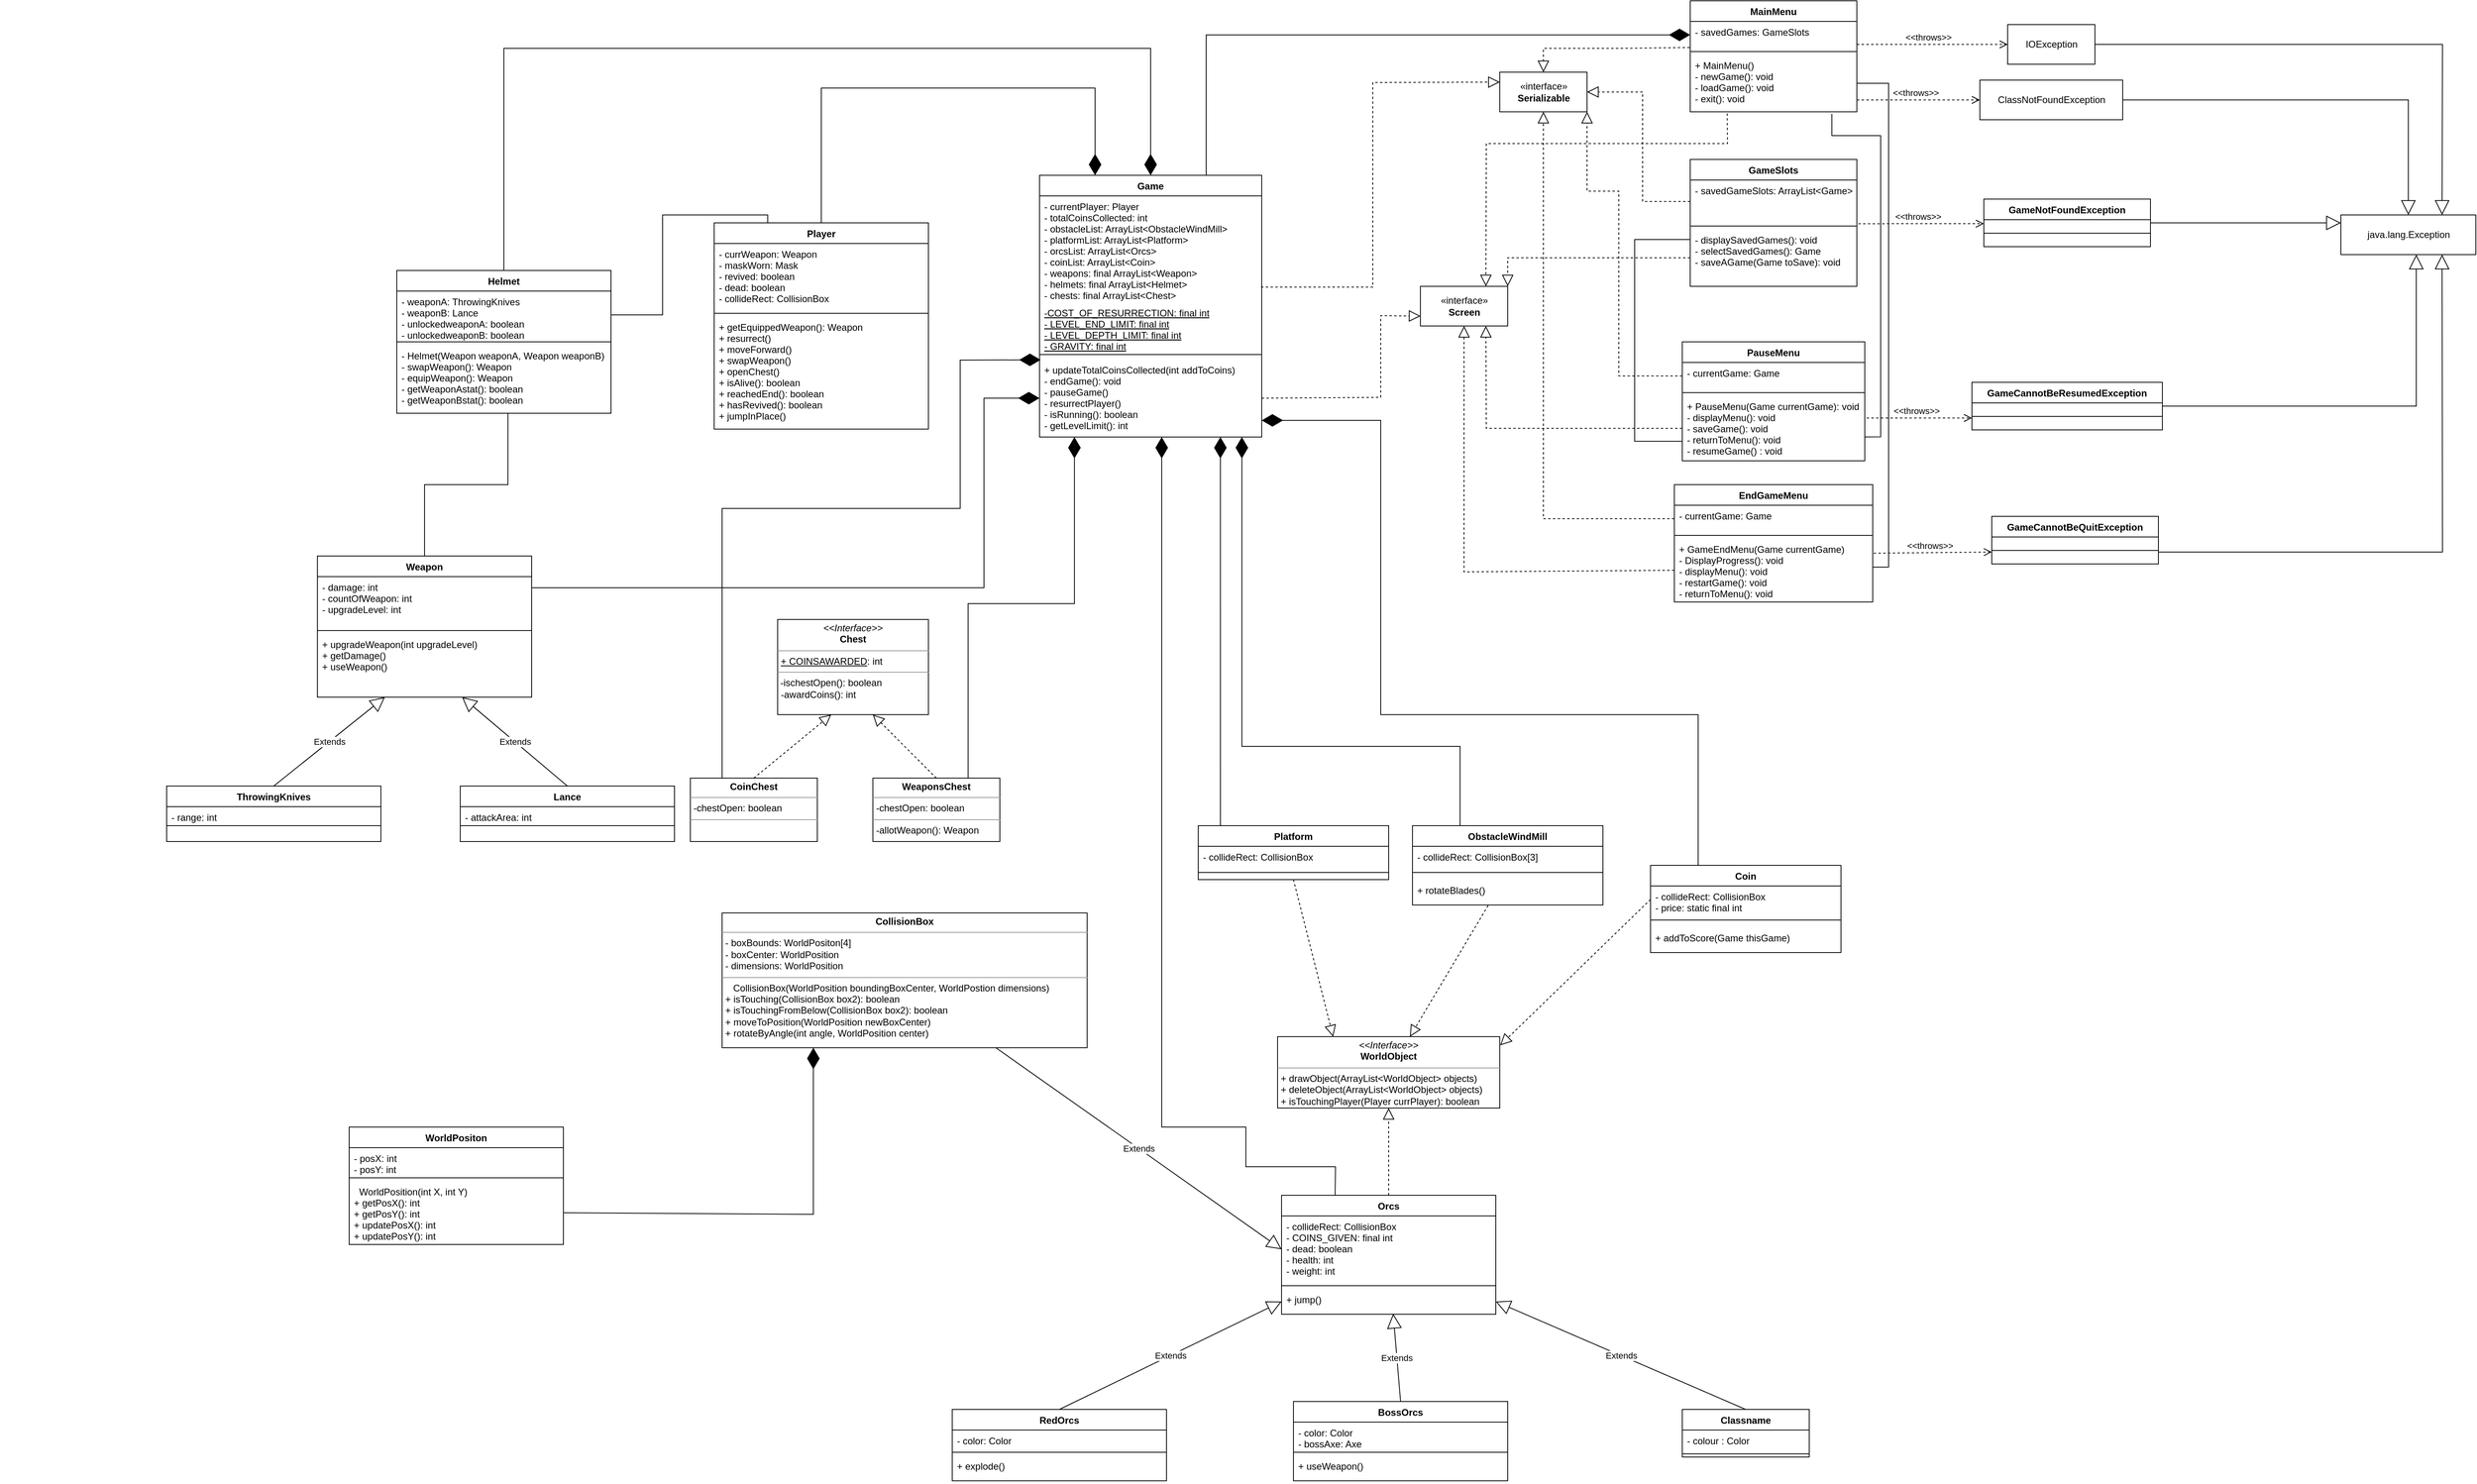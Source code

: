 <mxfile version="15.8.3" type="github">
  <diagram id="gX0NP72L9NF0O32XfgGe" name="Page-1">
    <mxGraphModel dx="5430" dy="1028" grid="1" gridSize="10" guides="1" tooltips="1" connect="1" arrows="1" fold="1" page="1" pageScale="1" pageWidth="3300" pageHeight="4681" math="0" shadow="0">
      <root>
        <mxCell id="0" />
        <mxCell id="1" parent="0" />
        <mxCell id="hK0s2O0z6G4P-B0Uy8Qg-1" value="«interface»&lt;br&gt;&lt;b&gt;Serializable&lt;/b&gt;" style="html=1;" parent="1" vertex="1">
          <mxGeometry x="1850" y="310" width="110" height="50" as="geometry" />
        </mxCell>
        <mxCell id="hK0s2O0z6G4P-B0Uy8Qg-2" value="MainMenu" style="swimlane;fontStyle=1;align=center;verticalAlign=top;childLayout=stackLayout;horizontal=1;startSize=26;horizontalStack=0;resizeParent=1;resizeParentMax=0;resizeLast=0;collapsible=1;marginBottom=0;" parent="1" vertex="1">
          <mxGeometry x="2090" y="220" width="210" height="140" as="geometry" />
        </mxCell>
        <mxCell id="hK0s2O0z6G4P-B0Uy8Qg-3" value="- savedGames: GameSlots" style="text;strokeColor=none;fillColor=none;align=left;verticalAlign=top;spacingLeft=4;spacingRight=4;overflow=hidden;rotatable=0;points=[[0,0.5],[1,0.5]];portConstraint=eastwest;" parent="hK0s2O0z6G4P-B0Uy8Qg-2" vertex="1">
          <mxGeometry y="26" width="210" height="34" as="geometry" />
        </mxCell>
        <mxCell id="hK0s2O0z6G4P-B0Uy8Qg-4" value="" style="line;strokeWidth=1;fillColor=none;align=left;verticalAlign=middle;spacingTop=-1;spacingLeft=3;spacingRight=3;rotatable=0;labelPosition=right;points=[];portConstraint=eastwest;" parent="hK0s2O0z6G4P-B0Uy8Qg-2" vertex="1">
          <mxGeometry y="60" width="210" height="8" as="geometry" />
        </mxCell>
        <mxCell id="hK0s2O0z6G4P-B0Uy8Qg-5" value="+ MainMenu()&#xa;- newGame(): void&#xa;- loadGame(): void&#xa;- exit(): void" style="text;strokeColor=none;fillColor=none;align=left;verticalAlign=top;spacingLeft=4;spacingRight=4;overflow=hidden;rotatable=0;points=[[0,0.5],[1,0.5]];portConstraint=eastwest;" parent="hK0s2O0z6G4P-B0Uy8Qg-2" vertex="1">
          <mxGeometry y="68" width="210" height="72" as="geometry" />
        </mxCell>
        <mxCell id="vOEEPBtdWCrj8-D4H_Gn-2" value="Game" style="swimlane;fontStyle=1;align=center;verticalAlign=top;childLayout=stackLayout;horizontal=1;startSize=26;horizontalStack=0;resizeParent=1;resizeParentMax=0;resizeLast=0;collapsible=1;marginBottom=0;" parent="1" vertex="1">
          <mxGeometry x="1270" y="440" width="280" height="330" as="geometry" />
        </mxCell>
        <mxCell id="vOEEPBtdWCrj8-D4H_Gn-3" value="- currentPlayer: Player&#xa;- totalCoinsCollected: int&#xa;- obstacleList: ArrayList&lt;ObstacleWindMill&gt;&#xa;- platformList: ArrayList&lt;Platform&gt;&#xa;- orcsList: ArrayList&lt;Orcs&gt;&#xa;- coinList: ArrayList&lt;Coin&gt;&#xa;- weapons: final ArrayList&lt;Weapon&gt;&#xa;- helmets: final ArrayList&lt;Helmet&gt;&#xa;- chests: final ArrayList&lt;Chest&gt;&#xa;&#xa;" style="text;strokeColor=none;fillColor=none;align=left;verticalAlign=top;spacingLeft=4;spacingRight=4;overflow=hidden;rotatable=0;points=[[0,0.5],[1,0.5]];portConstraint=eastwest;" parent="vOEEPBtdWCrj8-D4H_Gn-2" vertex="1">
          <mxGeometry y="26" width="280" height="134" as="geometry" />
        </mxCell>
        <mxCell id="LWtzihFS2XLVeP94KqWB-3" value="-COST_OF_RESURRECTION: final int&#xa;- LEVEL_END_LIMIT: final int&#xa;- LEVEL_DEPTH_LIMIT: final int&#xa;- GRAVITY: final int&#xa;" style="text;strokeColor=none;fillColor=none;align=left;verticalAlign=top;spacingLeft=4;spacingRight=4;overflow=hidden;rotatable=0;points=[[0,0.5],[1,0.5]];portConstraint=eastwest;fontStyle=4" vertex="1" parent="vOEEPBtdWCrj8-D4H_Gn-2">
          <mxGeometry y="160" width="280" height="60" as="geometry" />
        </mxCell>
        <mxCell id="vOEEPBtdWCrj8-D4H_Gn-4" value="" style="line;strokeWidth=1;fillColor=none;align=left;verticalAlign=middle;spacingTop=-1;spacingLeft=3;spacingRight=3;rotatable=0;labelPosition=right;points=[];portConstraint=eastwest;" parent="vOEEPBtdWCrj8-D4H_Gn-2" vertex="1">
          <mxGeometry y="220" width="280" height="12" as="geometry" />
        </mxCell>
        <mxCell id="vOEEPBtdWCrj8-D4H_Gn-5" value="+ updateTotalCoinsCollected(int addToCoins)&#xa;- endGame(): void&#xa;- pauseGame()&#xa;- resurrectPlayer()&#xa;- isRunning(): boolean&#xa;- getLevelLimit(): int" style="text;strokeColor=none;fillColor=none;align=left;verticalAlign=top;spacingLeft=4;spacingRight=4;overflow=hidden;rotatable=0;points=[[0,0.5],[1,0.5]];portConstraint=eastwest;" parent="vOEEPBtdWCrj8-D4H_Gn-2" vertex="1">
          <mxGeometry y="232" width="280" height="98" as="geometry" />
        </mxCell>
        <mxCell id="vOEEPBtdWCrj8-D4H_Gn-6" value="Player" style="swimlane;fontStyle=1;align=center;verticalAlign=top;childLayout=stackLayout;horizontal=1;startSize=26;horizontalStack=0;resizeParent=1;resizeParentMax=0;resizeLast=0;collapsible=1;marginBottom=0;" parent="1" vertex="1">
          <mxGeometry x="860" y="500" width="270" height="260" as="geometry" />
        </mxCell>
        <mxCell id="vOEEPBtdWCrj8-D4H_Gn-7" value="- currWeapon: Weapon&#xa;- maskWorn: Mask&#xa;- revived: boolean&#xa;- dead: boolean&#xa;- collideRect: CollisionBox" style="text;strokeColor=none;fillColor=none;align=left;verticalAlign=top;spacingLeft=4;spacingRight=4;overflow=hidden;rotatable=0;points=[[0,0.5],[1,0.5]];portConstraint=eastwest;" parent="vOEEPBtdWCrj8-D4H_Gn-6" vertex="1">
          <mxGeometry y="26" width="270" height="84" as="geometry" />
        </mxCell>
        <mxCell id="vOEEPBtdWCrj8-D4H_Gn-8" value="" style="line;strokeWidth=1;fillColor=none;align=left;verticalAlign=middle;spacingTop=-1;spacingLeft=3;spacingRight=3;rotatable=0;labelPosition=right;points=[];portConstraint=eastwest;" parent="vOEEPBtdWCrj8-D4H_Gn-6" vertex="1">
          <mxGeometry y="110" width="270" height="8" as="geometry" />
        </mxCell>
        <mxCell id="vOEEPBtdWCrj8-D4H_Gn-9" value="+ getEquippedWeapon(): Weapon&#xa;+ resurrect()&#xa;+ moveForward()&#xa;+ swapWeapon()&#xa;+ openChest()&#xa;+ isAlive(): boolean&#xa;+ reachedEnd(): boolean&#xa;+ hasRevived(): boolean&#xa;+ jumpInPlace()" style="text;strokeColor=none;fillColor=none;align=left;verticalAlign=top;spacingLeft=4;spacingRight=4;overflow=hidden;rotatable=0;points=[[0,0.5],[1,0.5]];portConstraint=eastwest;" parent="vOEEPBtdWCrj8-D4H_Gn-6" vertex="1">
          <mxGeometry y="118" width="270" height="142" as="geometry" />
        </mxCell>
        <mxCell id="vOEEPBtdWCrj8-D4H_Gn-15" value="GameSlots" style="swimlane;fontStyle=1;align=center;verticalAlign=top;childLayout=stackLayout;horizontal=1;startSize=26;horizontalStack=0;resizeParent=1;resizeParentMax=0;resizeLast=0;collapsible=1;marginBottom=0;" parent="1" vertex="1">
          <mxGeometry x="2090" y="420" width="210" height="160" as="geometry" />
        </mxCell>
        <mxCell id="vOEEPBtdWCrj8-D4H_Gn-16" value="- savedGameSlots: ArrayList&lt;Game&gt;" style="text;strokeColor=none;fillColor=none;align=left;verticalAlign=top;spacingLeft=4;spacingRight=4;overflow=hidden;rotatable=0;points=[[0,0.5],[1,0.5]];portConstraint=eastwest;" parent="vOEEPBtdWCrj8-D4H_Gn-15" vertex="1">
          <mxGeometry y="26" width="210" height="54" as="geometry" />
        </mxCell>
        <mxCell id="vOEEPBtdWCrj8-D4H_Gn-17" value="" style="line;strokeWidth=1;fillColor=none;align=left;verticalAlign=middle;spacingTop=-1;spacingLeft=3;spacingRight=3;rotatable=0;labelPosition=right;points=[];portConstraint=eastwest;" parent="vOEEPBtdWCrj8-D4H_Gn-15" vertex="1">
          <mxGeometry y="80" width="210" height="8" as="geometry" />
        </mxCell>
        <mxCell id="vOEEPBtdWCrj8-D4H_Gn-18" value="- displaySavedGames(): void&#xa;- selectSavedGames(): Game&#xa;- saveAGame(Game toSave): void&#xa;" style="text;strokeColor=none;fillColor=none;align=left;verticalAlign=top;spacingLeft=4;spacingRight=4;overflow=hidden;rotatable=0;points=[[0,0.5],[1,0.5]];portConstraint=eastwest;" parent="vOEEPBtdWCrj8-D4H_Gn-15" vertex="1">
          <mxGeometry y="88" width="210" height="72" as="geometry" />
        </mxCell>
        <mxCell id="vOEEPBtdWCrj8-D4H_Gn-20" value="PauseMenu" style="swimlane;fontStyle=1;align=center;verticalAlign=top;childLayout=stackLayout;horizontal=1;startSize=26;horizontalStack=0;resizeParent=1;resizeParentMax=0;resizeLast=0;collapsible=1;marginBottom=0;" parent="1" vertex="1">
          <mxGeometry x="2080" y="650" width="230" height="150" as="geometry" />
        </mxCell>
        <mxCell id="vOEEPBtdWCrj8-D4H_Gn-21" value="- currentGame: Game" style="text;strokeColor=none;fillColor=none;align=left;verticalAlign=top;spacingLeft=4;spacingRight=4;overflow=hidden;rotatable=0;points=[[0,0.5],[1,0.5]];portConstraint=eastwest;" parent="vOEEPBtdWCrj8-D4H_Gn-20" vertex="1">
          <mxGeometry y="26" width="230" height="34" as="geometry" />
        </mxCell>
        <mxCell id="vOEEPBtdWCrj8-D4H_Gn-22" value="" style="line;strokeWidth=1;fillColor=none;align=left;verticalAlign=middle;spacingTop=-1;spacingLeft=3;spacingRight=3;rotatable=0;labelPosition=right;points=[];portConstraint=eastwest;" parent="vOEEPBtdWCrj8-D4H_Gn-20" vertex="1">
          <mxGeometry y="60" width="230" height="8" as="geometry" />
        </mxCell>
        <mxCell id="vOEEPBtdWCrj8-D4H_Gn-23" value="+ PauseMenu(Game currentGame): void&#xa;- displayMenu(): void&#xa;- saveGame(): void&#xa;- returnToMenu(): void&#xa;- resumeGame() : void" style="text;strokeColor=none;fillColor=none;align=left;verticalAlign=top;spacingLeft=4;spacingRight=4;overflow=hidden;rotatable=0;points=[[0,0.5],[1,0.5]];portConstraint=eastwest;" parent="vOEEPBtdWCrj8-D4H_Gn-20" vertex="1">
          <mxGeometry y="68" width="230" height="82" as="geometry" />
        </mxCell>
        <mxCell id="vOEEPBtdWCrj8-D4H_Gn-24" value="Helmet" style="swimlane;fontStyle=1;align=center;verticalAlign=top;childLayout=stackLayout;horizontal=1;startSize=26;horizontalStack=0;resizeParent=1;resizeParentMax=0;resizeLast=0;collapsible=1;marginBottom=0;" parent="1" vertex="1">
          <mxGeometry x="460" y="560" width="270" height="180" as="geometry" />
        </mxCell>
        <mxCell id="vOEEPBtdWCrj8-D4H_Gn-25" value="- weaponA: ThrowingKnives&#xa;- weaponB: Lance&#xa;- unlockedweaponA: boolean&#xa;- unlockedweaponB: boolean" style="text;strokeColor=none;fillColor=none;align=left;verticalAlign=top;spacingLeft=4;spacingRight=4;overflow=hidden;rotatable=0;points=[[0,0.5],[1,0.5]];portConstraint=eastwest;" parent="vOEEPBtdWCrj8-D4H_Gn-24" vertex="1">
          <mxGeometry y="26" width="270" height="60" as="geometry" />
        </mxCell>
        <mxCell id="vOEEPBtdWCrj8-D4H_Gn-26" value="" style="line;strokeWidth=1;fillColor=none;align=left;verticalAlign=middle;spacingTop=-1;spacingLeft=3;spacingRight=3;rotatable=0;labelPosition=right;points=[];portConstraint=eastwest;" parent="vOEEPBtdWCrj8-D4H_Gn-24" vertex="1">
          <mxGeometry y="86" width="270" height="8" as="geometry" />
        </mxCell>
        <mxCell id="vOEEPBtdWCrj8-D4H_Gn-27" value="- Helmet(Weapon weaponA, Weapon weaponB)&#xa;- swapWeapon(): Weapon&#xa;- equipWeapon(): Weapon&#xa;- getWeaponAstat(): boolean&#xa;- getWeaponBstat(): boolean&#xa;" style="text;strokeColor=none;fillColor=none;align=left;verticalAlign=top;spacingLeft=4;spacingRight=4;overflow=hidden;rotatable=0;points=[[0,0.5],[1,0.5]];portConstraint=eastwest;" parent="vOEEPBtdWCrj8-D4H_Gn-24" vertex="1">
          <mxGeometry y="94" width="270" height="86" as="geometry" />
        </mxCell>
        <mxCell id="x3uX6tjqPAJb4ptlxCma-48" value="" style="group" parent="1" vertex="1" connectable="0">
          <mxGeometry x="1760" y="1050" width="1160" height="1036" as="geometry" />
        </mxCell>
        <mxCell id="x3uX6tjqPAJb4ptlxCma-54" value="EndGameMenu" style="swimlane;fontStyle=1;align=center;verticalAlign=top;childLayout=stackLayout;horizontal=1;startSize=26;horizontalStack=0;resizeParent=1;resizeParentMax=0;resizeLast=0;collapsible=1;marginBottom=0;" parent="x3uX6tjqPAJb4ptlxCma-48" vertex="1">
          <mxGeometry x="310" y="-220" width="250" height="148" as="geometry" />
        </mxCell>
        <mxCell id="x3uX6tjqPAJb4ptlxCma-55" value="- currentGame: Game" style="text;strokeColor=none;fillColor=none;align=left;verticalAlign=top;spacingLeft=4;spacingRight=4;overflow=hidden;rotatable=0;points=[[0,0.5],[1,0.5]];portConstraint=eastwest;" parent="x3uX6tjqPAJb4ptlxCma-54" vertex="1">
          <mxGeometry y="26" width="250" height="34" as="geometry" />
        </mxCell>
        <mxCell id="x3uX6tjqPAJb4ptlxCma-56" value="" style="line;strokeWidth=1;fillColor=none;align=left;verticalAlign=middle;spacingTop=-1;spacingLeft=3;spacingRight=3;rotatable=0;labelPosition=right;points=[];portConstraint=eastwest;" parent="x3uX6tjqPAJb4ptlxCma-54" vertex="1">
          <mxGeometry y="60" width="250" height="8" as="geometry" />
        </mxCell>
        <mxCell id="x3uX6tjqPAJb4ptlxCma-57" value="+ GameEndMenu(Game currentGame)&#xa;- DisplayProgress(): void&#xa;- displayMenu(): void&#xa;- restartGame(): void&#xa;- returnToMenu(): void&#xa;" style="text;strokeColor=none;fillColor=none;align=left;verticalAlign=top;spacingLeft=4;spacingRight=4;overflow=hidden;rotatable=0;points=[[0,0.5],[1,0.5]];portConstraint=eastwest;" parent="x3uX6tjqPAJb4ptlxCma-54" vertex="1">
          <mxGeometry y="68" width="250" height="80" as="geometry" />
        </mxCell>
        <mxCell id="6ModIIwXUPOdRBtdrD3C-8" value="GameCannotBeQuitException" style="swimlane;fontStyle=1;align=center;verticalAlign=top;childLayout=stackLayout;horizontal=1;startSize=26;horizontalStack=0;resizeParent=1;resizeParentMax=0;resizeLast=0;collapsible=1;marginBottom=0;" parent="x3uX6tjqPAJb4ptlxCma-48" vertex="1">
          <mxGeometry x="710" y="-180" width="210" height="60" as="geometry" />
        </mxCell>
        <mxCell id="6ModIIwXUPOdRBtdrD3C-9" value="" style="line;strokeWidth=1;fillColor=none;align=left;verticalAlign=middle;spacingTop=-1;spacingLeft=3;spacingRight=3;rotatable=0;labelPosition=right;points=[];portConstraint=eastwest;" parent="6ModIIwXUPOdRBtdrD3C-8" vertex="1">
          <mxGeometry y="26" width="210" height="34" as="geometry" />
        </mxCell>
        <mxCell id="6ModIIwXUPOdRBtdrD3C-51" value="&amp;lt;&amp;lt;throws&amp;gt;&amp;gt;" style="html=1;verticalAlign=bottom;endArrow=open;dashed=1;endSize=8;rounded=0;exitX=1.005;exitY=0.231;exitDx=0;exitDy=0;exitPerimeter=0;entryX=0;entryY=0.75;entryDx=0;entryDy=0;" parent="x3uX6tjqPAJb4ptlxCma-48" source="x3uX6tjqPAJb4ptlxCma-57" target="6ModIIwXUPOdRBtdrD3C-8" edge="1">
          <mxGeometry x="-0.053" relative="1" as="geometry">
            <mxPoint x="562.3" y="-294.038" as="sourcePoint" />
            <mxPoint x="695" y="-294" as="targetPoint" />
            <Array as="points" />
            <mxPoint as="offset" />
          </mxGeometry>
        </mxCell>
        <mxCell id="6ModIIwXUPOdRBtdrD3C-42" value="" style="group" parent="x3uX6tjqPAJb4ptlxCma-48" vertex="1" connectable="0">
          <mxGeometry x="-620" y="216" width="1140" height="350" as="geometry" />
        </mxCell>
        <mxCell id="x3uX6tjqPAJb4ptlxCma-37" value="&lt;p style=&quot;margin: 0px ; margin-top: 4px ; text-align: center&quot;&gt;&lt;i&gt;&amp;lt;&amp;lt;Interface&amp;gt;&amp;gt;&lt;/i&gt;&lt;br&gt;&lt;b&gt;WorldObject&lt;/b&gt;&lt;/p&gt;&lt;hr size=&quot;1&quot;&gt;&lt;p style=&quot;margin: 0px ; margin-left: 4px&quot;&gt;&lt;span&gt;+ drawObject(ArrayList&amp;lt;WorldObject&amp;gt; objects)&lt;/span&gt;&lt;/p&gt;&lt;p style=&quot;margin: 0px ; margin-left: 4px&quot;&gt;&lt;span&gt;+ deleteObject(ArrayList&amp;lt;WorldObject&amp;gt; objects)&lt;/span&gt;&lt;/p&gt;&lt;p style=&quot;margin: 0px ; margin-left: 4px&quot;&gt;&lt;span&gt;+ isTouchingPlayer(Player currPlayer): boolean&lt;/span&gt;&lt;/p&gt;" style="verticalAlign=top;align=left;overflow=fill;fontSize=12;fontFamily=Helvetica;html=1;" parent="6ModIIwXUPOdRBtdrD3C-42" vertex="1">
          <mxGeometry x="430" y="260" width="280" height="90" as="geometry" />
        </mxCell>
        <mxCell id="6ModIIwXUPOdRBtdrD3C-21" value="" style="endArrow=block;dashed=1;endFill=0;endSize=12;html=1;rounded=0;exitX=0.5;exitY=1;exitDx=0;exitDy=0;entryX=0.25;entryY=0;entryDx=0;entryDy=0;" parent="6ModIIwXUPOdRBtdrD3C-42" source="x3uX6tjqPAJb4ptlxCma-26" target="x3uX6tjqPAJb4ptlxCma-37" edge="1">
          <mxGeometry width="160" relative="1" as="geometry">
            <mxPoint x="-60" y="-225" as="sourcePoint" />
            <mxPoint x="430" y="260" as="targetPoint" />
            <Array as="points" />
          </mxGeometry>
        </mxCell>
        <mxCell id="6ModIIwXUPOdRBtdrD3C-25" value="" style="endArrow=block;dashed=1;endFill=0;endSize=12;html=1;rounded=0;exitX=0.397;exitY=1.021;exitDx=0;exitDy=0;exitPerimeter=0;" parent="6ModIIwXUPOdRBtdrD3C-42" source="JK8JX9TBD_QUvxRM9hjS-28" target="x3uX6tjqPAJb4ptlxCma-37" edge="1">
          <mxGeometry width="160" relative="1" as="geometry">
            <mxPoint x="690" y="104" as="sourcePoint" />
            <mxPoint x="490" y="-60" as="targetPoint" />
            <Array as="points" />
          </mxGeometry>
        </mxCell>
        <mxCell id="JK8JX9TBD_QUvxRM9hjS-25" value="ObstacleWindMill" style="swimlane;fontStyle=1;align=center;verticalAlign=top;childLayout=stackLayout;horizontal=1;startSize=26;horizontalStack=0;resizeParent=1;resizeParentMax=0;resizeLast=0;collapsible=1;marginBottom=0;" parent="6ModIIwXUPOdRBtdrD3C-42" vertex="1">
          <mxGeometry x="600" y="-6" width="240" height="100" as="geometry">
            <mxRectangle x="330" y="780" width="70" height="26" as="alternateBounds" />
          </mxGeometry>
        </mxCell>
        <mxCell id="JK8JX9TBD_QUvxRM9hjS-26" value="- collideRect: CollisionBox[3] &#xa;" style="text;strokeColor=none;fillColor=none;align=left;verticalAlign=top;spacingLeft=4;spacingRight=4;overflow=hidden;rotatable=0;points=[[0,0.5],[1,0.5]];portConstraint=eastwest;" parent="JK8JX9TBD_QUvxRM9hjS-25" vertex="1">
          <mxGeometry y="26" width="240" height="24" as="geometry" />
        </mxCell>
        <mxCell id="JK8JX9TBD_QUvxRM9hjS-27" value="" style="line;strokeWidth=1;fillColor=none;align=left;verticalAlign=middle;spacingTop=-1;spacingLeft=3;spacingRight=3;rotatable=0;labelPosition=right;points=[];portConstraint=eastwest;" parent="JK8JX9TBD_QUvxRM9hjS-25" vertex="1">
          <mxGeometry y="50" width="240" height="18" as="geometry" />
        </mxCell>
        <mxCell id="JK8JX9TBD_QUvxRM9hjS-28" value="+ rotateBlades()" style="text;strokeColor=none;fillColor=none;align=left;verticalAlign=top;spacingLeft=4;spacingRight=4;overflow=hidden;rotatable=0;points=[[0,0.5],[1,0.5]];portConstraint=eastwest;fontStyle=0" parent="JK8JX9TBD_QUvxRM9hjS-25" vertex="1">
          <mxGeometry y="68" width="240" height="32" as="geometry" />
        </mxCell>
        <mxCell id="x3uX6tjqPAJb4ptlxCma-26" value="Platform" style="swimlane;fontStyle=1;align=center;verticalAlign=top;childLayout=stackLayout;horizontal=1;startSize=26;horizontalStack=0;resizeParent=1;resizeParentMax=0;resizeLast=0;collapsible=1;marginBottom=0;" parent="6ModIIwXUPOdRBtdrD3C-42" vertex="1">
          <mxGeometry x="330" y="-6" width="240" height="68" as="geometry">
            <mxRectangle x="330" y="780" width="70" height="26" as="alternateBounds" />
          </mxGeometry>
        </mxCell>
        <mxCell id="x3uX6tjqPAJb4ptlxCma-27" value="- collideRect: CollisionBox" style="text;strokeColor=none;fillColor=none;align=left;verticalAlign=top;spacingLeft=4;spacingRight=4;overflow=hidden;rotatable=0;points=[[0,0.5],[1,0.5]];portConstraint=eastwest;" parent="x3uX6tjqPAJb4ptlxCma-26" vertex="1">
          <mxGeometry y="26" width="240" height="24" as="geometry" />
        </mxCell>
        <mxCell id="x3uX6tjqPAJb4ptlxCma-28" value="" style="line;strokeWidth=1;fillColor=none;align=left;verticalAlign=middle;spacingTop=-1;spacingLeft=3;spacingRight=3;rotatable=0;labelPosition=right;points=[];portConstraint=eastwest;" parent="x3uX6tjqPAJb4ptlxCma-26" vertex="1">
          <mxGeometry y="50" width="240" height="18" as="geometry" />
        </mxCell>
        <mxCell id="x3uX6tjqPAJb4ptlxCma-23" value="&lt;p style=&quot;margin: 0px ; margin-top: 4px ; text-align: center&quot;&gt;&lt;b&gt;CollisionBox&lt;/b&gt;&lt;/p&gt;&lt;hr size=&quot;1&quot;&gt;&lt;p style=&quot;margin: 0px ; margin-left: 4px&quot;&gt;- boxBounds: WorldPositon[4]&lt;/p&gt;&lt;p style=&quot;margin: 0px ; margin-left: 4px&quot;&gt;- boxCenter: WorldPosition&lt;/p&gt;&lt;p style=&quot;margin: 0px ; margin-left: 4px&quot;&gt;- dimensions: WorldPosition&lt;/p&gt;&lt;hr size=&quot;1&quot;&gt;&lt;p style=&quot;margin: 0px ; margin-left: 4px&quot;&gt;&amp;nbsp; &amp;nbsp;CollisionBox(WorldPosition boundingBoxCenter, WorldPostion dimensions)&lt;/p&gt;&lt;p style=&quot;margin: 0px ; margin-left: 4px&quot;&gt;+ isTouching(CollisionBox box2): boolean&lt;br&gt;&lt;/p&gt;&lt;p style=&quot;margin: 0px ; margin-left: 4px&quot;&gt;+ isTouchingFromBelow(CollisionBox box2): boolean&lt;/p&gt;&lt;p style=&quot;margin: 0px ; margin-left: 4px&quot;&gt;+ moveToPosition(WorldPosition newBoxCenter)&lt;/p&gt;&lt;p style=&quot;margin: 0px ; margin-left: 4px&quot;&gt;+ rotateByAngle(int angle, WorldPosition center)&lt;/p&gt;" style="verticalAlign=top;align=left;overflow=fill;fontSize=12;fontFamily=Helvetica;html=1;" parent="6ModIIwXUPOdRBtdrD3C-42" vertex="1">
          <mxGeometry x="-270" y="104" width="460" height="170" as="geometry" />
        </mxCell>
        <mxCell id="x3uX6tjqPAJb4ptlxCma-42" value="Coin" style="swimlane;fontStyle=1;align=center;verticalAlign=top;childLayout=stackLayout;horizontal=1;startSize=26;horizontalStack=0;resizeParent=1;resizeParentMax=0;resizeLast=0;collapsible=1;marginBottom=0;" parent="6ModIIwXUPOdRBtdrD3C-42" vertex="1">
          <mxGeometry x="900" y="44" width="240" height="110" as="geometry">
            <mxRectangle x="330" y="780" width="70" height="26" as="alternateBounds" />
          </mxGeometry>
        </mxCell>
        <mxCell id="x3uX6tjqPAJb4ptlxCma-43" value="- collideRect: CollisionBox&#xa;- price: static final int" style="text;strokeColor=none;fillColor=none;align=left;verticalAlign=top;spacingLeft=4;spacingRight=4;overflow=hidden;rotatable=0;points=[[0,0.5],[1,0.5]];portConstraint=eastwest;" parent="x3uX6tjqPAJb4ptlxCma-42" vertex="1">
          <mxGeometry y="26" width="240" height="34" as="geometry" />
        </mxCell>
        <mxCell id="x3uX6tjqPAJb4ptlxCma-44" value="" style="line;strokeWidth=1;fillColor=none;align=left;verticalAlign=middle;spacingTop=-1;spacingLeft=3;spacingRight=3;rotatable=0;labelPosition=right;points=[];portConstraint=eastwest;" parent="x3uX6tjqPAJb4ptlxCma-42" vertex="1">
          <mxGeometry y="60" width="240" height="18" as="geometry" />
        </mxCell>
        <mxCell id="x3uX6tjqPAJb4ptlxCma-45" value="+ addToScore(Game thisGame)" style="text;strokeColor=none;fillColor=none;align=left;verticalAlign=top;spacingLeft=4;spacingRight=4;overflow=hidden;rotatable=0;points=[[0,0.5],[1,0.5]];portConstraint=eastwest;fontStyle=0" parent="x3uX6tjqPAJb4ptlxCma-42" vertex="1">
          <mxGeometry y="78" width="240" height="32" as="geometry" />
        </mxCell>
        <mxCell id="6ModIIwXUPOdRBtdrD3C-26" value="" style="endArrow=block;dashed=1;endFill=0;endSize=12;html=1;rounded=0;exitX=0;exitY=0.5;exitDx=0;exitDy=0;entryX=1.002;entryY=0.121;entryDx=0;entryDy=0;entryPerimeter=0;" parent="6ModIIwXUPOdRBtdrD3C-42" source="x3uX6tjqPAJb4ptlxCma-43" target="x3uX6tjqPAJb4ptlxCma-37" edge="1">
          <mxGeometry width="160" relative="1" as="geometry">
            <mxPoint x="445" y="20" as="sourcePoint" />
            <mxPoint x="500" y="-50" as="targetPoint" />
            <Array as="points" />
          </mxGeometry>
        </mxCell>
        <mxCell id="x3uX6tjqPAJb4ptlxCma-10" value="BossOrcs" style="swimlane;fontStyle=1;align=center;verticalAlign=top;childLayout=stackLayout;horizontal=1;startSize=26;horizontalStack=0;resizeParent=1;resizeParentMax=0;resizeLast=0;collapsible=1;marginBottom=0;" parent="x3uX6tjqPAJb4ptlxCma-48" vertex="1">
          <mxGeometry x="-170" y="936" width="270" height="100" as="geometry">
            <mxRectangle x="330" y="780" width="70" height="26" as="alternateBounds" />
          </mxGeometry>
        </mxCell>
        <mxCell id="x3uX6tjqPAJb4ptlxCma-11" value="- color: Color&#xa;- bossAxe: Axe" style="text;strokeColor=none;fillColor=none;align=left;verticalAlign=top;spacingLeft=4;spacingRight=4;overflow=hidden;rotatable=0;points=[[0,0.5],[1,0.5]];portConstraint=eastwest;" parent="x3uX6tjqPAJb4ptlxCma-10" vertex="1">
          <mxGeometry y="26" width="270" height="34" as="geometry" />
        </mxCell>
        <mxCell id="x3uX6tjqPAJb4ptlxCma-12" value="" style="line;strokeWidth=1;fillColor=none;align=left;verticalAlign=middle;spacingTop=-1;spacingLeft=3;spacingRight=3;rotatable=0;labelPosition=right;points=[];portConstraint=eastwest;" parent="x3uX6tjqPAJb4ptlxCma-10" vertex="1">
          <mxGeometry y="60" width="270" height="8" as="geometry" />
        </mxCell>
        <mxCell id="x3uX6tjqPAJb4ptlxCma-13" value="+ useWeapon()" style="text;strokeColor=none;fillColor=none;align=left;verticalAlign=top;spacingLeft=4;spacingRight=4;overflow=hidden;rotatable=0;points=[[0,0.5],[1,0.5]];portConstraint=eastwest;" parent="x3uX6tjqPAJb4ptlxCma-10" vertex="1">
          <mxGeometry y="68" width="270" height="32" as="geometry" />
        </mxCell>
        <mxCell id="x3uX6tjqPAJb4ptlxCma-2" value="RedOrcs" style="swimlane;fontStyle=1;align=center;verticalAlign=top;childLayout=stackLayout;horizontal=1;startSize=26;horizontalStack=0;resizeParent=1;resizeParentMax=0;resizeLast=0;collapsible=1;marginBottom=0;" parent="x3uX6tjqPAJb4ptlxCma-48" vertex="1">
          <mxGeometry x="-600" y="946" width="270" height="90" as="geometry">
            <mxRectangle x="330" y="780" width="70" height="26" as="alternateBounds" />
          </mxGeometry>
        </mxCell>
        <mxCell id="x3uX6tjqPAJb4ptlxCma-3" value="- color: Color" style="text;strokeColor=none;fillColor=none;align=left;verticalAlign=top;spacingLeft=4;spacingRight=4;overflow=hidden;rotatable=0;points=[[0,0.5],[1,0.5]];portConstraint=eastwest;" parent="x3uX6tjqPAJb4ptlxCma-2" vertex="1">
          <mxGeometry y="26" width="270" height="24" as="geometry" />
        </mxCell>
        <mxCell id="x3uX6tjqPAJb4ptlxCma-4" value="" style="line;strokeWidth=1;fillColor=none;align=left;verticalAlign=middle;spacingTop=-1;spacingLeft=3;spacingRight=3;rotatable=0;labelPosition=right;points=[];portConstraint=eastwest;" parent="x3uX6tjqPAJb4ptlxCma-2" vertex="1">
          <mxGeometry y="50" width="270" height="8" as="geometry" />
        </mxCell>
        <mxCell id="x3uX6tjqPAJb4ptlxCma-5" value="+ explode()&#xa;" style="text;strokeColor=none;fillColor=none;align=left;verticalAlign=top;spacingLeft=4;spacingRight=4;overflow=hidden;rotatable=0;points=[[0,0.5],[1,0.5]];portConstraint=eastwest;" parent="x3uX6tjqPAJb4ptlxCma-2" vertex="1">
          <mxGeometry y="58" width="270" height="32" as="geometry" />
        </mxCell>
        <mxCell id="JK8JX9TBD_QUvxRM9hjS-21" value="Orcs" style="swimlane;fontStyle=1;align=center;verticalAlign=top;childLayout=stackLayout;horizontal=1;startSize=26;horizontalStack=0;resizeParent=1;resizeParentMax=0;resizeLast=0;collapsible=1;marginBottom=0;" parent="x3uX6tjqPAJb4ptlxCma-48" vertex="1">
          <mxGeometry x="-185" y="676" width="270" height="150" as="geometry">
            <mxRectangle x="330" y="780" width="70" height="26" as="alternateBounds" />
          </mxGeometry>
        </mxCell>
        <mxCell id="JK8JX9TBD_QUvxRM9hjS-22" value="- collideRect: CollisionBox&#xa;- COINS_GIVEN: final int&#xa;- dead: boolean&#xa;- health: int&#xa;- weight: int" style="text;strokeColor=none;fillColor=none;align=left;verticalAlign=top;spacingLeft=4;spacingRight=4;overflow=hidden;rotatable=0;points=[[0,0.5],[1,0.5]];portConstraint=eastwest;" parent="JK8JX9TBD_QUvxRM9hjS-21" vertex="1">
          <mxGeometry y="26" width="270" height="84" as="geometry" />
        </mxCell>
        <mxCell id="JK8JX9TBD_QUvxRM9hjS-23" value="" style="line;strokeWidth=1;fillColor=none;align=left;verticalAlign=middle;spacingTop=-1;spacingLeft=3;spacingRight=3;rotatable=0;labelPosition=right;points=[];portConstraint=eastwest;" parent="JK8JX9TBD_QUvxRM9hjS-21" vertex="1">
          <mxGeometry y="110" width="270" height="8" as="geometry" />
        </mxCell>
        <mxCell id="JK8JX9TBD_QUvxRM9hjS-24" value="+ jump()" style="text;strokeColor=none;fillColor=none;align=left;verticalAlign=top;spacingLeft=4;spacingRight=4;overflow=hidden;rotatable=0;points=[[0,0.5],[1,0.5]];portConstraint=eastwest;" parent="JK8JX9TBD_QUvxRM9hjS-21" vertex="1">
          <mxGeometry y="118" width="270" height="32" as="geometry" />
        </mxCell>
        <mxCell id="6ModIIwXUPOdRBtdrD3C-24" value="" style="endArrow=block;dashed=1;endFill=0;endSize=12;html=1;rounded=0;exitX=0.5;exitY=0;exitDx=0;exitDy=0;" parent="x3uX6tjqPAJb4ptlxCma-48" source="JK8JX9TBD_QUvxRM9hjS-21" target="x3uX6tjqPAJb4ptlxCma-37" edge="1">
          <mxGeometry width="160" relative="1" as="geometry">
            <mxPoint x="-490" y="226" as="sourcePoint" />
            <mxPoint x="-200" y="156" as="targetPoint" />
            <Array as="points" />
          </mxGeometry>
        </mxCell>
        <mxCell id="7EtVUC5llqpbU8kP2zWz-4" value="Extends" style="endArrow=block;endSize=16;endFill=0;html=1;rounded=0;exitX=0.5;exitY=0;exitDx=0;exitDy=0;entryX=0;entryY=0.5;entryDx=0;entryDy=0;" parent="x3uX6tjqPAJb4ptlxCma-48" source="x3uX6tjqPAJb4ptlxCma-2" target="JK8JX9TBD_QUvxRM9hjS-24" edge="1">
          <mxGeometry width="160" relative="1" as="geometry">
            <mxPoint x="-380" y="896" as="sourcePoint" />
            <mxPoint x="-220" y="896" as="targetPoint" />
          </mxGeometry>
        </mxCell>
        <mxCell id="7EtVUC5llqpbU8kP2zWz-5" value="Extends" style="endArrow=block;endSize=16;endFill=0;html=1;rounded=0;exitX=0.5;exitY=0;exitDx=0;exitDy=0;entryX=0.521;entryY=0.981;entryDx=0;entryDy=0;entryPerimeter=0;" parent="x3uX6tjqPAJb4ptlxCma-48" source="x3uX6tjqPAJb4ptlxCma-10" target="JK8JX9TBD_QUvxRM9hjS-24" edge="1">
          <mxGeometry width="160" relative="1" as="geometry">
            <mxPoint x="-455" y="956" as="sourcePoint" />
            <mxPoint x="-50" y="836" as="targetPoint" />
          </mxGeometry>
        </mxCell>
        <mxCell id="7EtVUC5llqpbU8kP2zWz-6" value="Extends" style="endArrow=block;endSize=16;endFill=0;html=1;rounded=0;exitX=0.5;exitY=0;exitDx=0;exitDy=0;entryX=1;entryY=0.5;entryDx=0;entryDy=0;" parent="x3uX6tjqPAJb4ptlxCma-48" source="7EtVUC5llqpbU8kP2zWz-21" target="JK8JX9TBD_QUvxRM9hjS-24" edge="1">
          <mxGeometry width="160" relative="1" as="geometry">
            <mxPoint x="395" y="944" as="sourcePoint" />
            <mxPoint x="-165" y="830" as="targetPoint" />
          </mxGeometry>
        </mxCell>
        <mxCell id="7EtVUC5llqpbU8kP2zWz-11" value="Extends" style="endArrow=block;endSize=16;endFill=0;html=1;rounded=0;exitX=0.75;exitY=1;exitDx=0;exitDy=0;entryX=0;entryY=0.5;entryDx=0;entryDy=0;" parent="x3uX6tjqPAJb4ptlxCma-48" source="x3uX6tjqPAJb4ptlxCma-23" target="JK8JX9TBD_QUvxRM9hjS-22" edge="1">
          <mxGeometry width="160" relative="1" as="geometry">
            <mxPoint x="-110" y="510" as="sourcePoint" />
            <mxPoint x="50" y="510" as="targetPoint" />
          </mxGeometry>
        </mxCell>
        <mxCell id="7EtVUC5llqpbU8kP2zWz-21" value="Classname" style="swimlane;fontStyle=1;align=center;verticalAlign=top;childLayout=stackLayout;horizontal=1;startSize=26;horizontalStack=0;resizeParent=1;resizeParentMax=0;resizeLast=0;collapsible=1;marginBottom=0;" parent="x3uX6tjqPAJb4ptlxCma-48" vertex="1">
          <mxGeometry x="320" y="946" width="160" height="60" as="geometry" />
        </mxCell>
        <mxCell id="7EtVUC5llqpbU8kP2zWz-22" value="- colour : Color" style="text;strokeColor=none;fillColor=none;align=left;verticalAlign=top;spacingLeft=4;spacingRight=4;overflow=hidden;rotatable=0;points=[[0,0.5],[1,0.5]];portConstraint=eastwest;" parent="7EtVUC5llqpbU8kP2zWz-21" vertex="1">
          <mxGeometry y="26" width="160" height="26" as="geometry" />
        </mxCell>
        <mxCell id="7EtVUC5llqpbU8kP2zWz-23" value="" style="line;strokeWidth=1;fillColor=none;align=left;verticalAlign=middle;spacingTop=-1;spacingLeft=3;spacingRight=3;rotatable=0;labelPosition=right;points=[];portConstraint=eastwest;" parent="7EtVUC5llqpbU8kP2zWz-21" vertex="1">
          <mxGeometry y="52" width="160" height="8" as="geometry" />
        </mxCell>
        <mxCell id="x3uX6tjqPAJb4ptlxCma-49" value="" style="group" parent="1" vertex="1" connectable="0">
          <mxGeometry x="-40" y="1480" width="880" height="538" as="geometry" />
        </mxCell>
        <mxCell id="JK8JX9TBD_QUvxRM9hjS-1" value="Weapon" style="swimlane;fontStyle=1;align=center;verticalAlign=top;childLayout=stackLayout;horizontal=1;startSize=26;horizontalStack=0;resizeParent=1;resizeParentMax=0;resizeLast=0;collapsible=1;marginBottom=0;" parent="x3uX6tjqPAJb4ptlxCma-49" vertex="1">
          <mxGeometry x="400" y="-560" width="270" height="178" as="geometry" />
        </mxCell>
        <mxCell id="JK8JX9TBD_QUvxRM9hjS-2" value="- damage: int&#xa;- countOfWeapon: int&#xa;- upgradeLevel: int" style="text;strokeColor=none;fillColor=none;align=left;verticalAlign=top;spacingLeft=4;spacingRight=4;overflow=hidden;rotatable=0;points=[[0,0.5],[1,0.5]];portConstraint=eastwest;" parent="JK8JX9TBD_QUvxRM9hjS-1" vertex="1">
          <mxGeometry y="26" width="270" height="64" as="geometry" />
        </mxCell>
        <mxCell id="JK8JX9TBD_QUvxRM9hjS-3" value="" style="line;strokeWidth=1;fillColor=none;align=left;verticalAlign=middle;spacingTop=-1;spacingLeft=3;spacingRight=3;rotatable=0;labelPosition=right;points=[];portConstraint=eastwest;" parent="JK8JX9TBD_QUvxRM9hjS-1" vertex="1">
          <mxGeometry y="90" width="270" height="8" as="geometry" />
        </mxCell>
        <mxCell id="JK8JX9TBD_QUvxRM9hjS-4" value="+ upgradeWeapon(int upgradeLevel)&#xa;+ getDamage()&#xa;+ useWeapon()" style="text;strokeColor=none;fillColor=none;align=left;verticalAlign=top;spacingLeft=4;spacingRight=4;overflow=hidden;rotatable=0;points=[[0,0.5],[1,0.5]];portConstraint=eastwest;" parent="JK8JX9TBD_QUvxRM9hjS-1" vertex="1">
          <mxGeometry y="98" width="270" height="80" as="geometry" />
        </mxCell>
        <mxCell id="JK8JX9TBD_QUvxRM9hjS-5" value="ThrowingKnives" style="swimlane;fontStyle=1;align=center;verticalAlign=top;childLayout=stackLayout;horizontal=1;startSize=26;horizontalStack=0;resizeParent=1;resizeParentMax=0;resizeLast=0;collapsible=1;marginBottom=0;" parent="x3uX6tjqPAJb4ptlxCma-49" vertex="1">
          <mxGeometry x="210" y="-270" width="270" height="70" as="geometry" />
        </mxCell>
        <mxCell id="JK8JX9TBD_QUvxRM9hjS-6" value="- range: int&#xa;" style="text;strokeColor=none;fillColor=none;align=left;verticalAlign=top;spacingLeft=4;spacingRight=4;overflow=hidden;rotatable=0;points=[[0,0.5],[1,0.5]];portConstraint=eastwest;" parent="JK8JX9TBD_QUvxRM9hjS-5" vertex="1">
          <mxGeometry y="26" width="270" height="4" as="geometry" />
        </mxCell>
        <mxCell id="JK8JX9TBD_QUvxRM9hjS-7" value="" style="line;strokeWidth=1;fillColor=none;align=left;verticalAlign=middle;spacingTop=-1;spacingLeft=3;spacingRight=3;rotatable=0;labelPosition=right;points=[];portConstraint=eastwest;" parent="JK8JX9TBD_QUvxRM9hjS-5" vertex="1">
          <mxGeometry y="30" width="270" height="40" as="geometry" />
        </mxCell>
        <mxCell id="JK8JX9TBD_QUvxRM9hjS-10" value="Lance" style="swimlane;fontStyle=1;align=center;verticalAlign=top;childLayout=stackLayout;horizontal=1;startSize=26;horizontalStack=0;resizeParent=1;resizeParentMax=0;resizeLast=0;collapsible=1;marginBottom=0;" parent="x3uX6tjqPAJb4ptlxCma-49" vertex="1">
          <mxGeometry x="580" y="-270" width="270" height="70" as="geometry">
            <mxRectangle x="330" y="780" width="70" height="26" as="alternateBounds" />
          </mxGeometry>
        </mxCell>
        <mxCell id="JK8JX9TBD_QUvxRM9hjS-11" value="- attackArea: int" style="text;strokeColor=none;fillColor=none;align=left;verticalAlign=top;spacingLeft=4;spacingRight=4;overflow=hidden;rotatable=0;points=[[0,0.5],[1,0.5]];portConstraint=eastwest;" parent="JK8JX9TBD_QUvxRM9hjS-10" vertex="1">
          <mxGeometry y="26" width="270" height="4" as="geometry" />
        </mxCell>
        <mxCell id="JK8JX9TBD_QUvxRM9hjS-12" value="" style="line;strokeWidth=1;fillColor=none;align=left;verticalAlign=middle;spacingTop=-1;spacingLeft=3;spacingRight=3;rotatable=0;labelPosition=right;points=[];portConstraint=eastwest;" parent="JK8JX9TBD_QUvxRM9hjS-10" vertex="1">
          <mxGeometry y="30" width="270" height="40" as="geometry" />
        </mxCell>
        <mxCell id="6ModIIwXUPOdRBtdrD3C-40" value="Extends" style="endArrow=block;endSize=16;endFill=0;html=1;rounded=0;exitX=0.5;exitY=0;exitDx=0;exitDy=0;" parent="x3uX6tjqPAJb4ptlxCma-49" source="JK8JX9TBD_QUvxRM9hjS-5" target="JK8JX9TBD_QUvxRM9hjS-4" edge="1">
          <mxGeometry width="160" relative="1" as="geometry">
            <mxPoint x="270" y="-360" as="sourcePoint" />
            <mxPoint x="430" y="-360" as="targetPoint" />
          </mxGeometry>
        </mxCell>
        <mxCell id="6ModIIwXUPOdRBtdrD3C-41" value="Extends" style="endArrow=block;endSize=16;endFill=0;html=1;rounded=0;exitX=0.5;exitY=0;exitDx=0;exitDy=0;" parent="x3uX6tjqPAJb4ptlxCma-49" source="JK8JX9TBD_QUvxRM9hjS-10" target="JK8JX9TBD_QUvxRM9hjS-4" edge="1">
          <mxGeometry width="160" relative="1" as="geometry">
            <mxPoint x="355" y="-260" as="sourcePoint" />
            <mxPoint x="590" y="-380" as="targetPoint" />
          </mxGeometry>
        </mxCell>
        <mxCell id="x3uX6tjqPAJb4ptlxCma-19" value="WorldPositon" style="swimlane;fontStyle=1;align=center;verticalAlign=top;childLayout=stackLayout;horizontal=1;startSize=26;horizontalStack=0;resizeParent=1;resizeParentMax=0;resizeLast=0;collapsible=1;marginBottom=0;" parent="x3uX6tjqPAJb4ptlxCma-49" vertex="1">
          <mxGeometry x="440" y="160" width="270" height="148" as="geometry">
            <mxRectangle x="330" y="780" width="70" height="26" as="alternateBounds" />
          </mxGeometry>
        </mxCell>
        <mxCell id="x3uX6tjqPAJb4ptlxCma-20" value="- posX: int&#xa;- posY: int" style="text;strokeColor=none;fillColor=none;align=left;verticalAlign=top;spacingLeft=4;spacingRight=4;overflow=hidden;rotatable=0;points=[[0,0.5],[1,0.5]];portConstraint=eastwest;" parent="x3uX6tjqPAJb4ptlxCma-19" vertex="1">
          <mxGeometry y="26" width="270" height="34" as="geometry" />
        </mxCell>
        <mxCell id="x3uX6tjqPAJb4ptlxCma-21" value="" style="line;strokeWidth=1;fillColor=none;align=left;verticalAlign=middle;spacingTop=-1;spacingLeft=3;spacingRight=3;rotatable=0;labelPosition=right;points=[];portConstraint=eastwest;" parent="x3uX6tjqPAJb4ptlxCma-19" vertex="1">
          <mxGeometry y="60" width="270" height="8" as="geometry" />
        </mxCell>
        <mxCell id="x3uX6tjqPAJb4ptlxCma-22" value="  WorldPosition(int X, int Y)&#xa;+ getPosX(): int&#xa;+ getPosY(): int&#xa;+ updatePosX(): int&#xa;+ updatePosY(): int" style="text;strokeColor=none;fillColor=none;align=left;verticalAlign=top;spacingLeft=4;spacingRight=4;overflow=hidden;rotatable=0;points=[[0,0.5],[1,0.5]];portConstraint=eastwest;" parent="x3uX6tjqPAJb4ptlxCma-19" vertex="1">
          <mxGeometry y="68" width="270" height="80" as="geometry" />
        </mxCell>
        <mxCell id="6ModIIwXUPOdRBtdrD3C-2" value="GameNotFoundException" style="swimlane;fontStyle=1;align=center;verticalAlign=top;childLayout=stackLayout;horizontal=1;startSize=26;horizontalStack=0;resizeParent=1;resizeParentMax=0;resizeLast=0;collapsible=1;marginBottom=0;" parent="1" vertex="1">
          <mxGeometry x="2460" y="470" width="210" height="60" as="geometry" />
        </mxCell>
        <mxCell id="6ModIIwXUPOdRBtdrD3C-4" value="" style="line;strokeWidth=1;fillColor=none;align=left;verticalAlign=middle;spacingTop=-1;spacingLeft=3;spacingRight=3;rotatable=0;labelPosition=right;points=[];portConstraint=eastwest;" parent="6ModIIwXUPOdRBtdrD3C-2" vertex="1">
          <mxGeometry y="26" width="210" height="34" as="geometry" />
        </mxCell>
        <mxCell id="6ModIIwXUPOdRBtdrD3C-6" value="GameCannotBeResumedException" style="swimlane;fontStyle=1;align=center;verticalAlign=top;childLayout=stackLayout;horizontal=1;startSize=26;horizontalStack=0;resizeParent=1;resizeParentMax=0;resizeLast=0;collapsible=1;marginBottom=0;" parent="1" vertex="1">
          <mxGeometry x="2445" y="701" width="240" height="60" as="geometry" />
        </mxCell>
        <mxCell id="6ModIIwXUPOdRBtdrD3C-7" value="" style="line;strokeWidth=1;fillColor=none;align=left;verticalAlign=middle;spacingTop=-1;spacingLeft=3;spacingRight=3;rotatable=0;labelPosition=right;points=[];portConstraint=eastwest;" parent="6ModIIwXUPOdRBtdrD3C-6" vertex="1">
          <mxGeometry y="26" width="240" height="34" as="geometry" />
        </mxCell>
        <mxCell id="6ModIIwXUPOdRBtdrD3C-10" value="IOException" style="html=1;" parent="1" vertex="1">
          <mxGeometry x="2490" y="250" width="110" height="50" as="geometry" />
        </mxCell>
        <mxCell id="6ModIIwXUPOdRBtdrD3C-11" value="ClassNotFoundException" style="html=1;" parent="1" vertex="1">
          <mxGeometry x="2455" y="320" width="180" height="50" as="geometry" />
        </mxCell>
        <mxCell id="6ModIIwXUPOdRBtdrD3C-13" value="java.lang.Exception" style="html=1;" parent="1" vertex="1">
          <mxGeometry x="2910" y="490" width="170" height="50" as="geometry" />
        </mxCell>
        <mxCell id="6ModIIwXUPOdRBtdrD3C-47" value="&amp;lt;&amp;lt;throws&amp;gt;&amp;gt;" style="html=1;verticalAlign=bottom;endArrow=open;dashed=1;endSize=8;rounded=0;entryX=0;entryY=0.5;entryDx=0;entryDy=0;" parent="1" target="6ModIIwXUPOdRBtdrD3C-10" edge="1">
          <mxGeometry x="-0.053" relative="1" as="geometry">
            <mxPoint x="2300" y="275" as="sourcePoint" />
            <mxPoint x="1730" y="410" as="targetPoint" />
            <Array as="points">
              <mxPoint x="2400" y="275" />
            </Array>
            <mxPoint as="offset" />
          </mxGeometry>
        </mxCell>
        <mxCell id="6ModIIwXUPOdRBtdrD3C-48" value="&amp;lt;&amp;lt;throws&amp;gt;&amp;gt;" style="html=1;verticalAlign=bottom;endArrow=open;dashed=1;endSize=8;rounded=0;entryX=0;entryY=0.5;entryDx=0;entryDy=0;" parent="1" target="6ModIIwXUPOdRBtdrD3C-11" edge="1">
          <mxGeometry x="-0.053" relative="1" as="geometry">
            <mxPoint x="2300" y="345" as="sourcePoint" />
            <mxPoint x="2500" y="285.0" as="targetPoint" />
            <Array as="points" />
            <mxPoint as="offset" />
          </mxGeometry>
        </mxCell>
        <mxCell id="6ModIIwXUPOdRBtdrD3C-49" value="&amp;lt;&amp;lt;throws&amp;gt;&amp;gt;" style="html=1;verticalAlign=bottom;endArrow=open;dashed=1;endSize=8;rounded=0;exitX=1.009;exitY=1.02;exitDx=0;exitDy=0;exitPerimeter=0;" parent="1" source="vOEEPBtdWCrj8-D4H_Gn-16" edge="1">
          <mxGeometry x="-0.053" relative="1" as="geometry">
            <mxPoint x="2310" y="315" as="sourcePoint" />
            <mxPoint x="2460" y="501" as="targetPoint" />
            <Array as="points" />
            <mxPoint as="offset" />
          </mxGeometry>
        </mxCell>
        <mxCell id="6ModIIwXUPOdRBtdrD3C-50" value="&amp;lt;&amp;lt;throws&amp;gt;&amp;gt;" style="html=1;verticalAlign=bottom;endArrow=open;dashed=1;endSize=8;rounded=0;exitX=1.01;exitY=0.341;exitDx=0;exitDy=0;exitPerimeter=0;entryX=0;entryY=0.75;entryDx=0;entryDy=0;" parent="1" source="vOEEPBtdWCrj8-D4H_Gn-23" target="6ModIIwXUPOdRBtdrD3C-6" edge="1">
          <mxGeometry x="-0.053" relative="1" as="geometry">
            <mxPoint x="2311.89" y="511.08" as="sourcePoint" />
            <mxPoint x="2470" y="511" as="targetPoint" />
            <Array as="points" />
            <mxPoint as="offset" />
          </mxGeometry>
        </mxCell>
        <mxCell id="6ModIIwXUPOdRBtdrD3C-53" value="" style="endArrow=block;endSize=16;endFill=0;html=1;rounded=0;exitX=1;exitY=0.5;exitDx=0;exitDy=0;" parent="1" source="6ModIIwXUPOdRBtdrD3C-2" edge="1">
          <mxGeometry x="0.5" y="90" width="160" relative="1" as="geometry">
            <mxPoint x="2300" y="790" as="sourcePoint" />
            <mxPoint x="2910" y="500" as="targetPoint" />
            <Array as="points">
              <mxPoint x="2790" y="500" />
            </Array>
            <mxPoint as="offset" />
          </mxGeometry>
        </mxCell>
        <mxCell id="6ModIIwXUPOdRBtdrD3C-54" value="" style="endArrow=block;endSize=16;endFill=0;html=1;rounded=0;exitX=1;exitY=0.5;exitDx=0;exitDy=0;entryX=0.5;entryY=0;entryDx=0;entryDy=0;" parent="1" source="6ModIIwXUPOdRBtdrD3C-11" target="6ModIIwXUPOdRBtdrD3C-13" edge="1">
          <mxGeometry x="0.5" y="90" width="160" relative="1" as="geometry">
            <mxPoint x="2680" y="510" as="sourcePoint" />
            <mxPoint x="2920" y="510" as="targetPoint" />
            <Array as="points">
              <mxPoint x="2995" y="345" />
            </Array>
            <mxPoint as="offset" />
          </mxGeometry>
        </mxCell>
        <mxCell id="6ModIIwXUPOdRBtdrD3C-55" value="" style="endArrow=block;endSize=16;endFill=0;html=1;rounded=0;exitX=1;exitY=0.5;exitDx=0;exitDy=0;entryX=0.75;entryY=0;entryDx=0;entryDy=0;" parent="1" source="6ModIIwXUPOdRBtdrD3C-10" target="6ModIIwXUPOdRBtdrD3C-13" edge="1">
          <mxGeometry x="0.5" y="90" width="160" relative="1" as="geometry">
            <mxPoint x="2645" y="355" as="sourcePoint" />
            <mxPoint x="3005" y="500" as="targetPoint" />
            <Array as="points">
              <mxPoint x="3038" y="275" />
            </Array>
            <mxPoint as="offset" />
          </mxGeometry>
        </mxCell>
        <mxCell id="6ModIIwXUPOdRBtdrD3C-56" value="" style="endArrow=block;endSize=16;endFill=0;html=1;rounded=0;exitX=1;exitY=0.5;exitDx=0;exitDy=0;" parent="1" source="6ModIIwXUPOdRBtdrD3C-6" edge="1">
          <mxGeometry x="0.5" y="90" width="160" relative="1" as="geometry">
            <mxPoint x="2645" y="355" as="sourcePoint" />
            <mxPoint x="3005" y="540" as="targetPoint" />
            <Array as="points">
              <mxPoint x="3005" y="731" />
            </Array>
            <mxPoint as="offset" />
          </mxGeometry>
        </mxCell>
        <mxCell id="6ModIIwXUPOdRBtdrD3C-57" value="" style="endArrow=block;endSize=16;endFill=0;html=1;rounded=0;exitX=1;exitY=0.75;exitDx=0;exitDy=0;entryX=0.75;entryY=1;entryDx=0;entryDy=0;" parent="1" source="6ModIIwXUPOdRBtdrD3C-8" target="6ModIIwXUPOdRBtdrD3C-13" edge="1">
          <mxGeometry x="0.5" y="90" width="160" relative="1" as="geometry">
            <mxPoint x="2695" y="741" as="sourcePoint" />
            <mxPoint x="3015" y="550" as="targetPoint" />
            <Array as="points">
              <mxPoint x="3038" y="915" />
            </Array>
            <mxPoint as="offset" />
          </mxGeometry>
        </mxCell>
        <mxCell id="6ModIIwXUPOdRBtdrD3C-58" value="«interface»&lt;br&gt;&lt;b&gt;Screen&lt;/b&gt;" style="html=1;" parent="1" vertex="1">
          <mxGeometry x="1750" y="580" width="110" height="50" as="geometry" />
        </mxCell>
        <mxCell id="6ModIIwXUPOdRBtdrD3C-59" value="" style="endArrow=block;dashed=1;endFill=0;endSize=12;html=1;rounded=0;entryX=0.5;entryY=0;entryDx=0;entryDy=0;exitX=-0.003;exitY=0.966;exitDx=0;exitDy=0;exitPerimeter=0;" parent="1" source="hK0s2O0z6G4P-B0Uy8Qg-3" target="hK0s2O0z6G4P-B0Uy8Qg-1" edge="1">
          <mxGeometry width="160" relative="1" as="geometry">
            <mxPoint x="1770" y="530" as="sourcePoint" />
            <mxPoint x="1930" y="530" as="targetPoint" />
            <Array as="points">
              <mxPoint x="2000" y="280" />
              <mxPoint x="1905" y="280" />
            </Array>
          </mxGeometry>
        </mxCell>
        <mxCell id="6ModIIwXUPOdRBtdrD3C-60" value="" style="endArrow=block;dashed=1;endFill=0;endSize=12;html=1;rounded=0;entryX=1;entryY=0.5;entryDx=0;entryDy=0;exitX=0;exitY=0.5;exitDx=0;exitDy=0;" parent="1" source="vOEEPBtdWCrj8-D4H_Gn-16" target="hK0s2O0z6G4P-B0Uy8Qg-1" edge="1">
          <mxGeometry width="160" relative="1" as="geometry">
            <mxPoint x="2080" y="510" as="sourcePoint" />
            <mxPoint x="1915" y="320" as="targetPoint" />
            <Array as="points">
              <mxPoint x="2030" y="473" />
              <mxPoint x="2030" y="335" />
            </Array>
          </mxGeometry>
        </mxCell>
        <mxCell id="6ModIIwXUPOdRBtdrD3C-61" value="" style="endArrow=block;dashed=1;endFill=0;endSize=12;html=1;rounded=0;exitX=0;exitY=0.5;exitDx=0;exitDy=0;entryX=1;entryY=1;entryDx=0;entryDy=0;" parent="1" source="vOEEPBtdWCrj8-D4H_Gn-21" target="hK0s2O0z6G4P-B0Uy8Qg-1" edge="1">
          <mxGeometry width="160" relative="1" as="geometry">
            <mxPoint x="2110" y="283" as="sourcePoint" />
            <mxPoint x="1940" y="370" as="targetPoint" />
            <Array as="points">
              <mxPoint x="2000" y="693" />
              <mxPoint x="2000" y="460" />
              <mxPoint x="1960" y="460" />
            </Array>
          </mxGeometry>
        </mxCell>
        <mxCell id="6ModIIwXUPOdRBtdrD3C-62" value="" style="endArrow=block;dashed=1;endFill=0;endSize=12;html=1;rounded=0;exitX=0;exitY=0.5;exitDx=0;exitDy=0;entryX=0.5;entryY=1;entryDx=0;entryDy=0;" parent="1" source="x3uX6tjqPAJb4ptlxCma-55" target="hK0s2O0z6G4P-B0Uy8Qg-1" edge="1">
          <mxGeometry width="160" relative="1" as="geometry">
            <mxPoint x="2090" y="703" as="sourcePoint" />
            <mxPoint x="1970" y="370" as="targetPoint" />
            <Array as="points">
              <mxPoint x="1905" y="873" />
            </Array>
          </mxGeometry>
        </mxCell>
        <mxCell id="6ModIIwXUPOdRBtdrD3C-63" value="" style="endArrow=block;dashed=1;endFill=0;endSize=12;html=1;rounded=0;entryX=0.75;entryY=0;entryDx=0;entryDy=0;exitX=0.222;exitY=1.028;exitDx=0;exitDy=0;exitPerimeter=0;" parent="1" source="hK0s2O0z6G4P-B0Uy8Qg-5" target="6ModIIwXUPOdRBtdrD3C-58" edge="1">
          <mxGeometry width="160" relative="1" as="geometry">
            <mxPoint x="2100" y="273" as="sourcePoint" />
            <mxPoint x="1915" y="320" as="targetPoint" />
            <Array as="points">
              <mxPoint x="2137" y="400" />
              <mxPoint x="1833" y="400" />
            </Array>
          </mxGeometry>
        </mxCell>
        <mxCell id="6ModIIwXUPOdRBtdrD3C-64" value="" style="endArrow=block;dashed=1;endFill=0;endSize=12;html=1;rounded=0;entryX=1;entryY=0;entryDx=0;entryDy=0;exitX=0;exitY=0.5;exitDx=0;exitDy=0;" parent="1" source="vOEEPBtdWCrj8-D4H_Gn-18" target="6ModIIwXUPOdRBtdrD3C-58" edge="1">
          <mxGeometry width="160" relative="1" as="geometry">
            <mxPoint x="2146.62" y="372.016" as="sourcePoint" />
            <mxPoint x="1842.5" y="590" as="targetPoint" />
            <Array as="points">
              <mxPoint x="1860" y="544" />
            </Array>
          </mxGeometry>
        </mxCell>
        <mxCell id="6ModIIwXUPOdRBtdrD3C-65" value="" style="endArrow=block;dashed=1;endFill=0;endSize=12;html=1;rounded=0;entryX=0.75;entryY=1;entryDx=0;entryDy=0;exitX=0;exitY=0.5;exitDx=0;exitDy=0;" parent="1" source="vOEEPBtdWCrj8-D4H_Gn-23" target="6ModIIwXUPOdRBtdrD3C-58" edge="1">
          <mxGeometry width="160" relative="1" as="geometry">
            <mxPoint x="2100" y="554" as="sourcePoint" />
            <mxPoint x="1870" y="590" as="targetPoint" />
            <Array as="points">
              <mxPoint x="1833" y="759" />
            </Array>
          </mxGeometry>
        </mxCell>
        <mxCell id="6ModIIwXUPOdRBtdrD3C-66" value="" style="endArrow=block;dashed=1;endFill=0;endSize=12;html=1;rounded=0;entryX=0.5;entryY=1;entryDx=0;entryDy=0;exitX=0;exitY=0.5;exitDx=0;exitDy=0;" parent="1" source="x3uX6tjqPAJb4ptlxCma-57" target="6ModIIwXUPOdRBtdrD3C-58" edge="1">
          <mxGeometry width="160" relative="1" as="geometry">
            <mxPoint x="2090" y="769.0" as="sourcePoint" />
            <mxPoint x="1842.5" y="640" as="targetPoint" />
            <Array as="points">
              <mxPoint x="1805" y="940" />
            </Array>
          </mxGeometry>
        </mxCell>
        <mxCell id="6ModIIwXUPOdRBtdrD3C-67" value="" style="endArrow=none;html=1;edgeStyle=orthogonalEdgeStyle;rounded=0;exitX=1;exitY=0.5;exitDx=0;exitDy=0;entryX=1;entryY=0.5;entryDx=0;entryDy=0;" parent="1" source="hK0s2O0z6G4P-B0Uy8Qg-5" target="x3uX6tjqPAJb4ptlxCma-57" edge="1">
          <mxGeometry relative="1" as="geometry">
            <mxPoint x="1860" y="590" as="sourcePoint" />
            <mxPoint x="2350" y="934" as="targetPoint" />
            <Array as="points">
              <mxPoint x="2340" y="324" />
              <mxPoint x="2340" y="934" />
            </Array>
          </mxGeometry>
        </mxCell>
        <mxCell id="6ModIIwXUPOdRBtdrD3C-71" value="" style="endArrow=none;html=1;edgeStyle=orthogonalEdgeStyle;rounded=0;exitX=0;exitY=0.181;exitDx=0;exitDy=0;exitPerimeter=0;entryX=-0.002;entryY=0.7;entryDx=0;entryDy=0;entryPerimeter=0;" parent="1" source="vOEEPBtdWCrj8-D4H_Gn-18" target="vOEEPBtdWCrj8-D4H_Gn-23" edge="1">
          <mxGeometry relative="1" as="geometry">
            <mxPoint x="2230" y="620" as="sourcePoint" />
            <mxPoint x="2040" y="810" as="targetPoint" />
            <Array as="points">
              <mxPoint x="2020" y="521" />
              <mxPoint x="2020" y="775" />
            </Array>
          </mxGeometry>
        </mxCell>
        <mxCell id="6ModIIwXUPOdRBtdrD3C-74" value="" style="endArrow=none;html=1;edgeStyle=orthogonalEdgeStyle;rounded=0;exitX=0.85;exitY=1.036;exitDx=0;exitDy=0;entryX=1;entryY=0.632;entryDx=0;entryDy=0;exitPerimeter=0;entryPerimeter=0;" parent="1" source="hK0s2O0z6G4P-B0Uy8Qg-5" target="vOEEPBtdWCrj8-D4H_Gn-23" edge="1">
          <mxGeometry relative="1" as="geometry">
            <mxPoint x="2310" y="334" as="sourcePoint" />
            <mxPoint x="2330" y="944" as="targetPoint" />
            <Array as="points">
              <mxPoint x="2269" y="390" />
              <mxPoint x="2330" y="390" />
              <mxPoint x="2330" y="770" />
            </Array>
          </mxGeometry>
        </mxCell>
        <mxCell id="6ModIIwXUPOdRBtdrD3C-76" value="" style="endArrow=diamondThin;endFill=1;endSize=24;html=1;rounded=0;exitX=0.75;exitY=0;exitDx=0;exitDy=0;exitPerimeter=0;" parent="1" source="vOEEPBtdWCrj8-D4H_Gn-2" target="hK0s2O0z6G4P-B0Uy8Qg-3" edge="1">
          <mxGeometry width="160" relative="1" as="geometry">
            <mxPoint x="1470" y="430" as="sourcePoint" />
            <mxPoint x="2100" y="246" as="targetPoint" />
            <Array as="points">
              <mxPoint x="1480" y="263" />
            </Array>
          </mxGeometry>
        </mxCell>
        <mxCell id="6ModIIwXUPOdRBtdrD3C-78" value="" style="endArrow=block;dashed=1;endFill=0;endSize=12;html=1;rounded=0;entryX=0;entryY=0.25;entryDx=0;entryDy=0;exitX=0.997;exitY=0.858;exitDx=0;exitDy=0;exitPerimeter=0;" parent="1" source="vOEEPBtdWCrj8-D4H_Gn-3" target="hK0s2O0z6G4P-B0Uy8Qg-1" edge="1">
          <mxGeometry width="160" relative="1" as="geometry">
            <mxPoint x="2146.62" y="372.016" as="sourcePoint" />
            <mxPoint x="1842.5" y="590" as="targetPoint" />
            <Array as="points">
              <mxPoint x="1690" y="581" />
              <mxPoint x="1690" y="323" />
            </Array>
          </mxGeometry>
        </mxCell>
        <mxCell id="6ModIIwXUPOdRBtdrD3C-79" value="" style="endArrow=block;dashed=1;endFill=0;endSize=12;html=1;rounded=0;entryX=0;entryY=0.75;entryDx=0;entryDy=0;exitX=1;exitY=0.5;exitDx=0;exitDy=0;" parent="1" source="vOEEPBtdWCrj8-D4H_Gn-5" target="6ModIIwXUPOdRBtdrD3C-58" edge="1">
          <mxGeometry width="160" relative="1" as="geometry">
            <mxPoint x="1559.44" y="591.236" as="sourcePoint" />
            <mxPoint x="1860" y="332.5" as="targetPoint" />
            <Array as="points">
              <mxPoint x="1700" y="720" />
              <mxPoint x="1700" y="617" />
            </Array>
          </mxGeometry>
        </mxCell>
        <mxCell id="6ModIIwXUPOdRBtdrD3C-80" value="" style="endArrow=diamondThin;endFill=1;endSize=24;html=1;rounded=0;exitX=0.5;exitY=0;exitDx=0;exitDy=0;entryX=0.25;entryY=0;entryDx=0;entryDy=0;" parent="1" source="vOEEPBtdWCrj8-D4H_Gn-6" target="vOEEPBtdWCrj8-D4H_Gn-2" edge="1">
          <mxGeometry width="160" relative="1" as="geometry">
            <mxPoint x="1490" y="450" as="sourcePoint" />
            <mxPoint x="2100" y="273.0" as="targetPoint" />
            <Array as="points">
              <mxPoint x="995" y="330" />
              <mxPoint x="1340" y="330" />
            </Array>
          </mxGeometry>
        </mxCell>
        <mxCell id="6ModIIwXUPOdRBtdrD3C-82" value="" style="endArrow=none;html=1;edgeStyle=orthogonalEdgeStyle;rounded=0;entryX=0.25;entryY=0;entryDx=0;entryDy=0;exitX=1;exitY=0.5;exitDx=0;exitDy=0;" parent="1" source="vOEEPBtdWCrj8-D4H_Gn-25" target="vOEEPBtdWCrj8-D4H_Gn-6" edge="1">
          <mxGeometry relative="1" as="geometry">
            <mxPoint x="580" y="520" as="sourcePoint" />
            <mxPoint x="930" y="530" as="targetPoint" />
          </mxGeometry>
        </mxCell>
        <mxCell id="7EtVUC5llqpbU8kP2zWz-9" value="" style="endArrow=diamondThin;endFill=1;endSize=24;html=1;rounded=0;entryX=0.25;entryY=1;entryDx=0;entryDy=0;exitX=1;exitY=0.5;exitDx=0;exitDy=0;" parent="1" source="x3uX6tjqPAJb4ptlxCma-22" target="x3uX6tjqPAJb4ptlxCma-23" edge="1">
          <mxGeometry width="160" relative="1" as="geometry">
            <mxPoint x="610" y="1240" as="sourcePoint" />
            <mxPoint x="880" y="1455" as="targetPoint" />
            <Array as="points">
              <mxPoint x="985" y="1750" />
            </Array>
          </mxGeometry>
        </mxCell>
        <mxCell id="7EtVUC5llqpbU8kP2zWz-15" value="" style="endArrow=none;html=1;edgeStyle=orthogonalEdgeStyle;rounded=0;exitX=0.5;exitY=0;exitDx=0;exitDy=0;entryX=0.519;entryY=1;entryDx=0;entryDy=0;entryPerimeter=0;" parent="1" source="JK8JX9TBD_QUvxRM9hjS-1" target="vOEEPBtdWCrj8-D4H_Gn-27" edge="1">
          <mxGeometry x="0.334" y="-213" relative="1" as="geometry">
            <mxPoint x="780" y="930" as="sourcePoint" />
            <mxPoint x="940" y="930" as="targetPoint" />
            <mxPoint x="-3" y="35" as="offset" />
          </mxGeometry>
        </mxCell>
        <mxCell id="7EtVUC5llqpbU8kP2zWz-25" value="" style="endArrow=diamondThin;endFill=1;endSize=24;html=1;rounded=0;entryX=0;entryY=0.5;entryDx=0;entryDy=0;" parent="1" target="vOEEPBtdWCrj8-D4H_Gn-5" edge="1">
          <mxGeometry width="160" relative="1" as="geometry">
            <mxPoint x="630" y="960" as="sourcePoint" />
            <mxPoint x="1125" y="1040" as="targetPoint" />
            <Array as="points">
              <mxPoint x="780" y="960" />
              <mxPoint x="1200" y="960" />
              <mxPoint x="1200" y="721" />
            </Array>
          </mxGeometry>
        </mxCell>
        <mxCell id="7EtVUC5llqpbU8kP2zWz-26" value="" style="endArrow=diamondThin;endFill=1;endSize=24;html=1;rounded=0;exitX=0.5;exitY=0;exitDx=0;exitDy=0;entryX=0.5;entryY=0;entryDx=0;entryDy=0;" parent="1" source="vOEEPBtdWCrj8-D4H_Gn-24" target="vOEEPBtdWCrj8-D4H_Gn-2" edge="1">
          <mxGeometry width="160" relative="1" as="geometry">
            <mxPoint x="1005" y="510" as="sourcePoint" />
            <mxPoint x="1350" y="450" as="targetPoint" />
            <Array as="points">
              <mxPoint x="595" y="280" />
              <mxPoint x="1410" y="280" />
            </Array>
          </mxGeometry>
        </mxCell>
        <mxCell id="7EtVUC5llqpbU8kP2zWz-27" value="" style="endArrow=diamondThin;endFill=1;endSize=24;html=1;rounded=0;entryX=0.814;entryY=1;entryDx=0;entryDy=0;entryPerimeter=0;" parent="1" target="vOEEPBtdWCrj8-D4H_Gn-5" edge="1">
          <mxGeometry width="160" relative="1" as="geometry">
            <mxPoint x="1498" y="1260" as="sourcePoint" />
            <mxPoint x="1503" y="760" as="targetPoint" />
          </mxGeometry>
        </mxCell>
        <mxCell id="7EtVUC5llqpbU8kP2zWz-28" value="" style="endArrow=diamondThin;endFill=1;endSize=24;html=1;rounded=0;exitX=0.25;exitY=0;exitDx=0;exitDy=0;" parent="1" source="JK8JX9TBD_QUvxRM9hjS-25" edge="1">
          <mxGeometry width="160" relative="1" as="geometry">
            <mxPoint x="1525" y="1200" as="sourcePoint" />
            <mxPoint x="1525" y="770" as="targetPoint" />
            <Array as="points">
              <mxPoint x="1800" y="1160" />
              <mxPoint x="1525" y="1160" />
            </Array>
          </mxGeometry>
        </mxCell>
        <mxCell id="7EtVUC5llqpbU8kP2zWz-29" value="" style="endArrow=diamondThin;endFill=1;endSize=24;html=1;rounded=0;exitX=0.25;exitY=0;exitDx=0;exitDy=0;" parent="1" source="x3uX6tjqPAJb4ptlxCma-42" edge="1">
          <mxGeometry width="160" relative="1" as="geometry">
            <mxPoint x="1780" y="1030" as="sourcePoint" />
            <mxPoint x="1550" y="749" as="targetPoint" />
            <Array as="points">
              <mxPoint x="2100" y="1120" />
              <mxPoint x="1700" y="1120" />
              <mxPoint x="1700" y="749" />
            </Array>
          </mxGeometry>
        </mxCell>
        <mxCell id="7EtVUC5llqpbU8kP2zWz-30" value="" style="endArrow=diamondThin;endFill=1;endSize=24;html=1;rounded=0;exitX=0.25;exitY=0;exitDx=0;exitDy=0;" parent="1" source="JK8JX9TBD_QUvxRM9hjS-21" edge="1">
          <mxGeometry width="160" relative="1" as="geometry">
            <mxPoint x="1424" y="1620" as="sourcePoint" />
            <mxPoint x="1424" y="770" as="targetPoint" />
            <Array as="points">
              <mxPoint x="1643" y="1690" />
              <mxPoint x="1530" y="1690" />
              <mxPoint x="1530" y="1640" />
              <mxPoint x="1424" y="1640" />
            </Array>
          </mxGeometry>
        </mxCell>
        <mxCell id="x3uX6tjqPAJb4ptlxCma-53" value="" style="group" parent="1" vertex="1" connectable="0">
          <mxGeometry x="830" y="1070" width="420" height="210" as="geometry" />
        </mxCell>
        <mxCell id="x3uX6tjqPAJb4ptlxCma-51" value="&lt;p style=&quot;margin: 0px ; margin-top: 4px ; text-align: center&quot;&gt;&lt;b&gt;CoinChest&lt;/b&gt;&lt;/p&gt;&lt;hr size=&quot;1&quot;&gt;&lt;p style=&quot;margin: 0px ; margin-left: 4px&quot;&gt;&lt;span&gt;-chestOpen: boolean&lt;/span&gt;&lt;br&gt;&lt;/p&gt;&lt;hr size=&quot;1&quot;&gt;&lt;p style=&quot;margin: 0px ; margin-left: 4px&quot;&gt;&lt;br&gt;&lt;/p&gt;" style="verticalAlign=top;align=left;overflow=fill;fontSize=12;fontFamily=Helvetica;html=1;" parent="x3uX6tjqPAJb4ptlxCma-53" vertex="1">
          <mxGeometry y="130" width="160" height="80" as="geometry" />
        </mxCell>
        <mxCell id="x3uX6tjqPAJb4ptlxCma-52" value="&lt;p style=&quot;margin: 0px ; margin-top: 4px ; text-align: center&quot;&gt;&lt;b&gt;WeaponsChest&lt;/b&gt;&lt;/p&gt;&lt;hr size=&quot;1&quot;&gt;&lt;p style=&quot;margin: 0px ; margin-left: 4px&quot;&gt;&lt;span&gt;-chestOpen: boolean&lt;/span&gt;&lt;br&gt;&lt;/p&gt;&lt;hr size=&quot;1&quot;&gt;&lt;p style=&quot;margin: 0px ; margin-left: 4px&quot;&gt;&lt;span&gt;-allotWeapon(): Weapon&lt;/span&gt;&lt;br&gt;&lt;/p&gt;" style="verticalAlign=top;align=left;overflow=fill;fontSize=12;fontFamily=Helvetica;html=1;" parent="x3uX6tjqPAJb4ptlxCma-53" vertex="1">
          <mxGeometry x="230" y="130" width="160" height="80" as="geometry" />
        </mxCell>
        <mxCell id="6ModIIwXUPOdRBtdrD3C-18" value="" style="endArrow=block;dashed=1;endFill=0;endSize=12;html=1;rounded=0;exitX=0.5;exitY=0;exitDx=0;exitDy=0;entryX=0.25;entryY=1;entryDx=0;entryDy=0;" parent="x3uX6tjqPAJb4ptlxCma-53" source="x3uX6tjqPAJb4ptlxCma-51" edge="1">
          <mxGeometry width="160" relative="1" as="geometry">
            <mxPoint x="-140" y="40" as="sourcePoint" />
            <mxPoint x="177.5" y="50" as="targetPoint" />
            <Array as="points" />
          </mxGeometry>
        </mxCell>
        <mxCell id="6ModIIwXUPOdRBtdrD3C-19" value="" style="endArrow=block;dashed=1;endFill=0;endSize=12;html=1;rounded=0;exitX=0.5;exitY=0;exitDx=0;exitDy=0;" parent="x3uX6tjqPAJb4ptlxCma-53" source="x3uX6tjqPAJb4ptlxCma-52" edge="1">
          <mxGeometry width="160" relative="1" as="geometry">
            <mxPoint x="120" y="105" as="sourcePoint" />
            <mxPoint x="230" y="50" as="targetPoint" />
            <Array as="points" />
          </mxGeometry>
        </mxCell>
        <mxCell id="7EtVUC5llqpbU8kP2zWz-1" value="&lt;p style=&quot;margin: 0px ; margin-top: 4px ; text-align: center&quot;&gt;&lt;i&gt;&amp;lt;&amp;lt;Interface&amp;gt;&amp;gt;&lt;/i&gt;&lt;br&gt;&lt;b&gt;Chest&lt;/b&gt;&lt;/p&gt;&lt;hr size=&quot;1&quot;&gt;&lt;p style=&quot;margin: 0px ; margin-left: 4px&quot;&gt;&lt;u&gt;+ COINSAWARDED&lt;/u&gt;: int&lt;br&gt;&lt;/p&gt;&lt;hr size=&quot;1&quot;&gt;&amp;nbsp;-ischestOpen(): boolean&lt;p style=&quot;margin: 0px ; margin-left: 4px&quot;&gt;-awardCoins(): int&lt;/p&gt;" style="verticalAlign=top;align=left;overflow=fill;fontSize=12;fontFamily=Helvetica;html=1;" parent="1" vertex="1">
          <mxGeometry x="940" y="1000" width="190" height="120" as="geometry" />
        </mxCell>
        <mxCell id="7EtVUC5llqpbU8kP2zWz-31" value="" style="endArrow=diamondThin;endFill=1;endSize=24;html=1;rounded=0;exitX=0.75;exitY=0;exitDx=0;exitDy=0;" parent="1" source="x3uX6tjqPAJb4ptlxCma-52" edge="1">
          <mxGeometry width="160" relative="1" as="geometry">
            <mxPoint x="1310" y="870" as="sourcePoint" />
            <mxPoint x="1314" y="770" as="targetPoint" />
            <Array as="points">
              <mxPoint x="1180" y="980" />
              <mxPoint x="1314" y="980" />
            </Array>
          </mxGeometry>
        </mxCell>
        <mxCell id="7EtVUC5llqpbU8kP2zWz-32" value="" style="endArrow=diamondThin;endFill=1;endSize=24;html=1;rounded=0;entryX=0.005;entryY=0.007;entryDx=0;entryDy=0;entryPerimeter=0;exitX=0.25;exitY=0;exitDx=0;exitDy=0;" parent="1" source="x3uX6tjqPAJb4ptlxCma-51" target="vOEEPBtdWCrj8-D4H_Gn-5" edge="1">
          <mxGeometry width="160" relative="1" as="geometry">
            <mxPoint x="1310" y="870" as="sourcePoint" />
            <mxPoint x="1470" y="870" as="targetPoint" />
            <Array as="points">
              <mxPoint x="870" y="860" />
              <mxPoint x="1170" y="860" />
              <mxPoint x="1170" y="673" />
            </Array>
          </mxGeometry>
        </mxCell>
      </root>
    </mxGraphModel>
  </diagram>
</mxfile>
